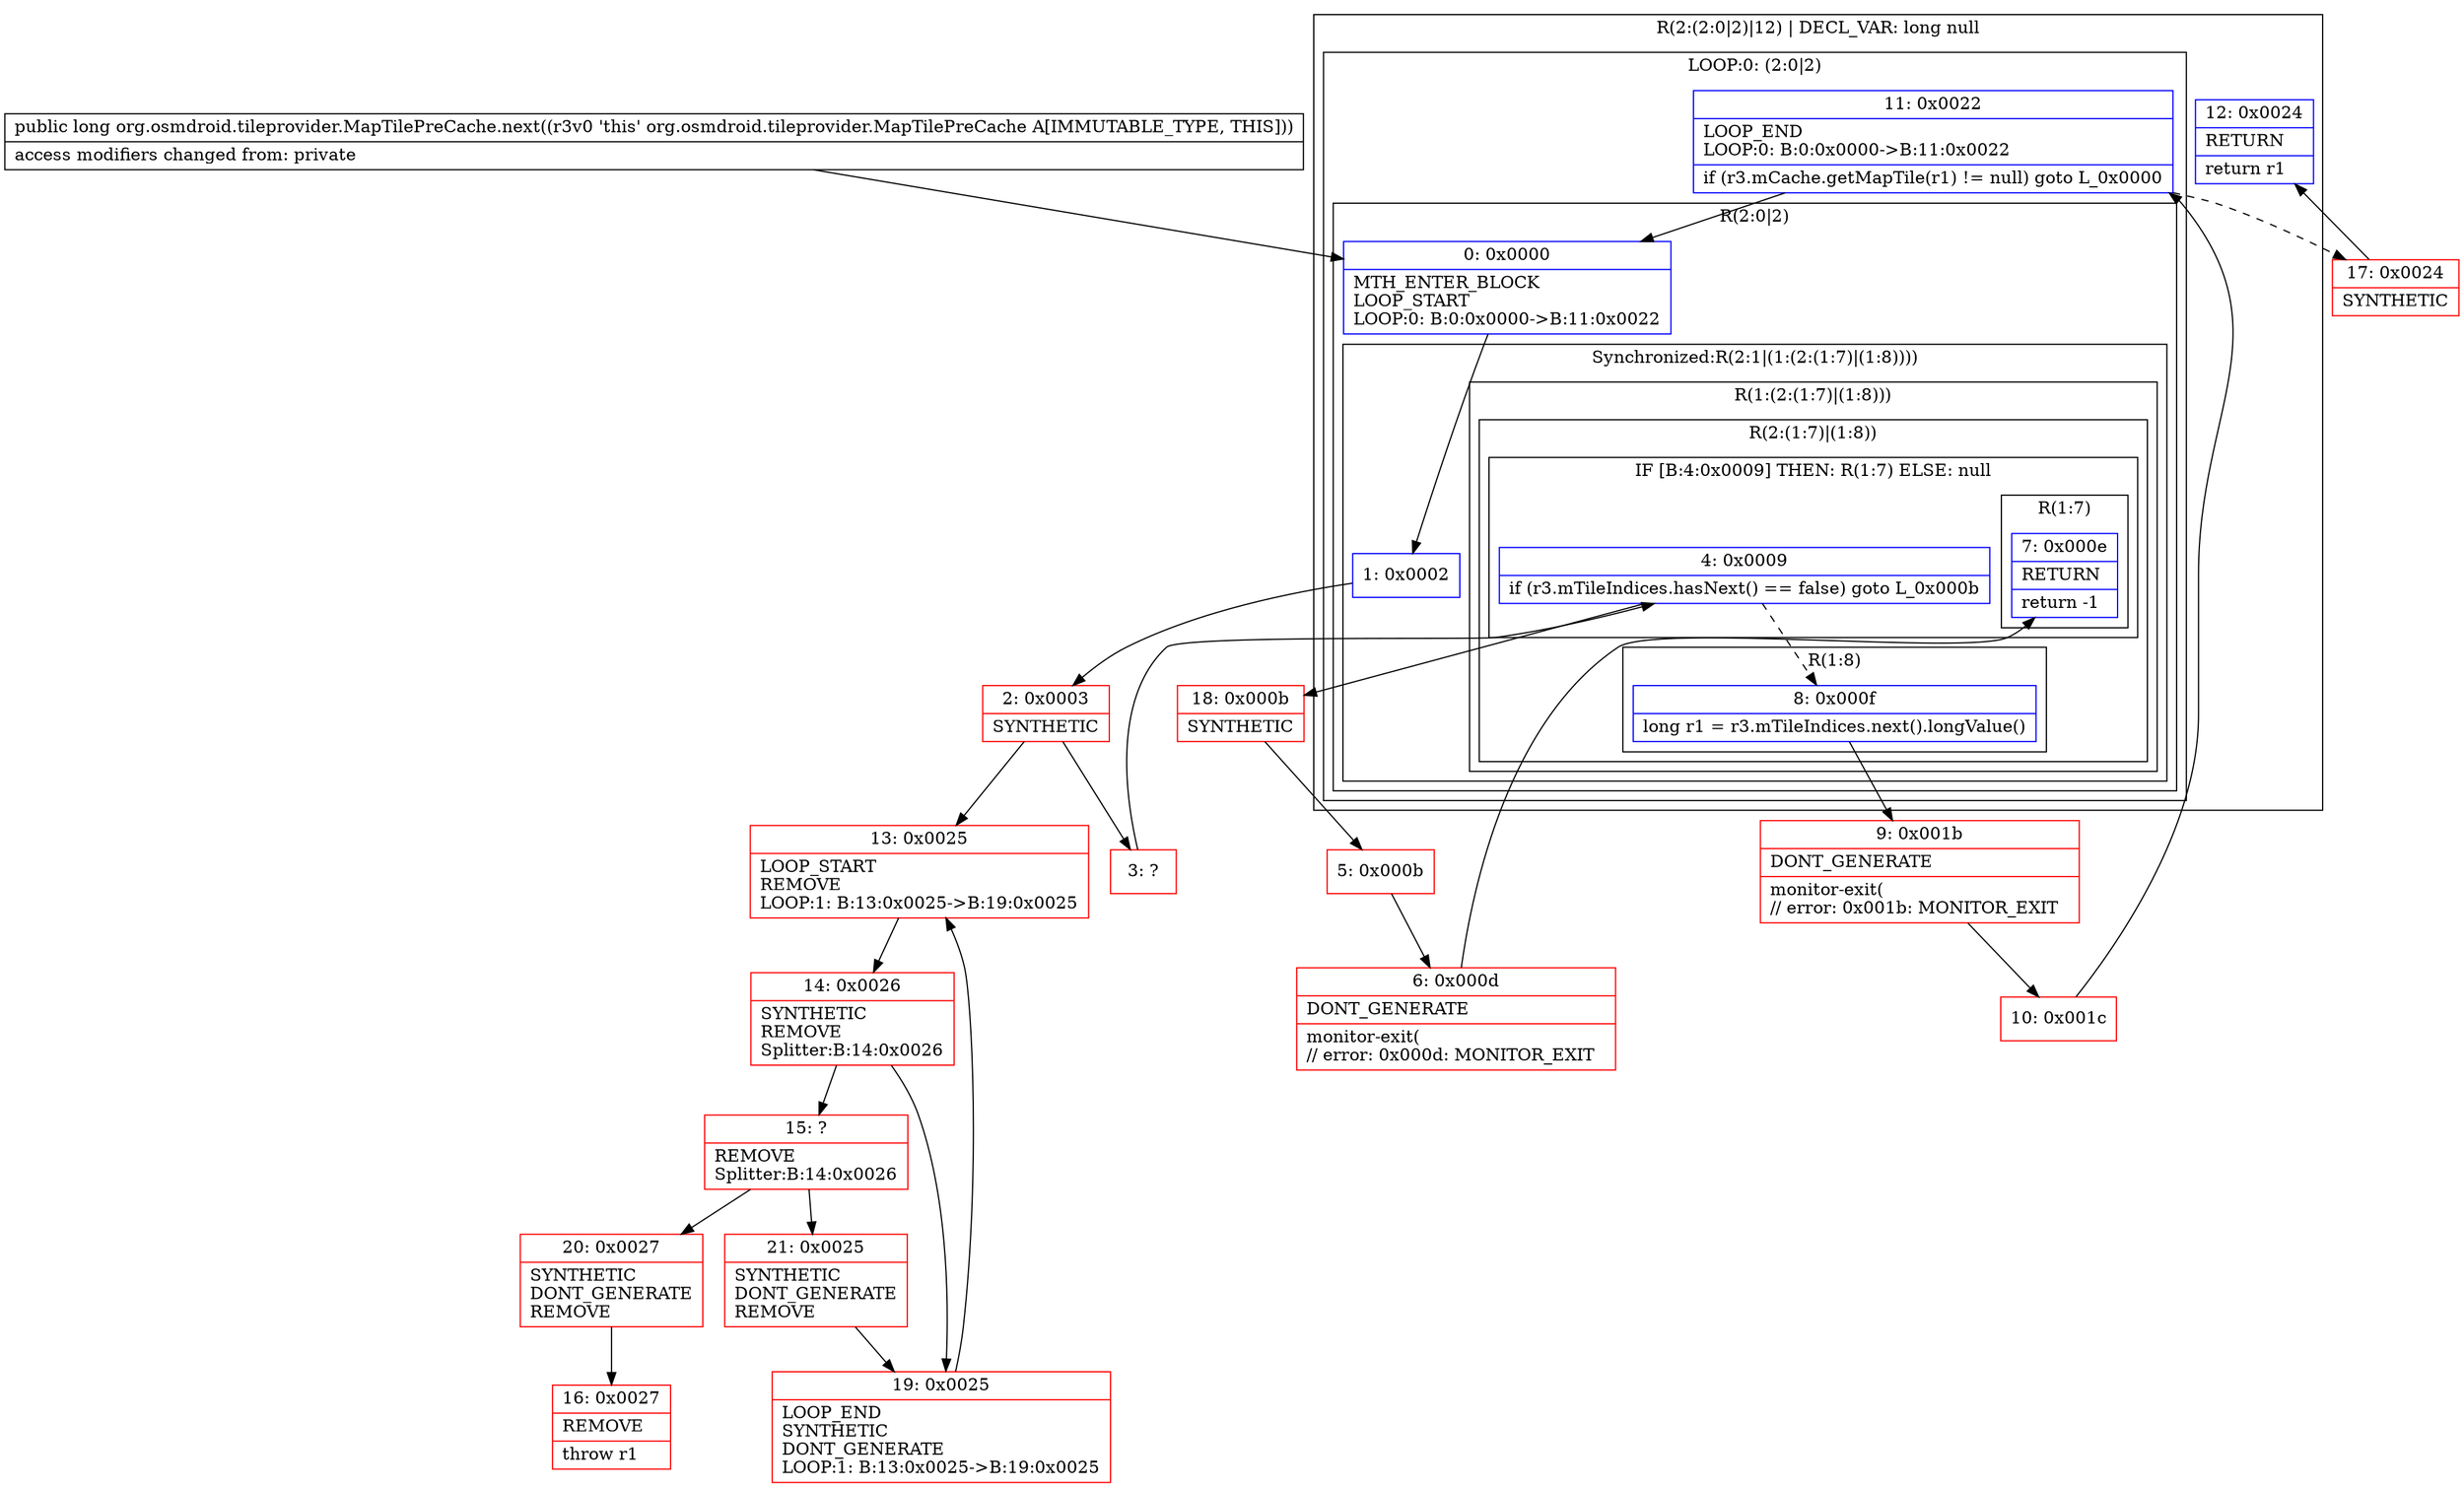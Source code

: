 digraph "CFG fororg.osmdroid.tileprovider.MapTilePreCache.next()J" {
subgraph cluster_Region_148085994 {
label = "R(2:(2:0|2)|12) | DECL_VAR: long null\l";
node [shape=record,color=blue];
subgraph cluster_LoopRegion_1127071782 {
label = "LOOP:0: (2:0|2)";
node [shape=record,color=blue];
Node_11 [shape=record,label="{11\:\ 0x0022|LOOP_END\lLOOP:0: B:0:0x0000\-\>B:11:0x0022\l|if (r3.mCache.getMapTile(r1) != null) goto L_0x0000\l}"];
subgraph cluster_Region_982630275 {
label = "R(2:0|2)";
node [shape=record,color=blue];
Node_0 [shape=record,label="{0\:\ 0x0000|MTH_ENTER_BLOCK\lLOOP_START\lLOOP:0: B:0:0x0000\-\>B:11:0x0022\l}"];
subgraph cluster_SynchronizedRegion_1076626819 {
label = "Synchronized:R(2:1|(1:(2:(1:7)|(1:8))))";
node [shape=record,color=blue];
Node_1 [shape=record,label="{1\:\ 0x0002}"];
subgraph cluster_Region_970216381 {
label = "R(1:(2:(1:7)|(1:8)))";
node [shape=record,color=blue];
subgraph cluster_Region_363186491 {
label = "R(2:(1:7)|(1:8))";
node [shape=record,color=blue];
subgraph cluster_IfRegion_587141547 {
label = "IF [B:4:0x0009] THEN: R(1:7) ELSE: null";
node [shape=record,color=blue];
Node_4 [shape=record,label="{4\:\ 0x0009|if (r3.mTileIndices.hasNext() == false) goto L_0x000b\l}"];
subgraph cluster_Region_39786602 {
label = "R(1:7)";
node [shape=record,color=blue];
Node_7 [shape=record,label="{7\:\ 0x000e|RETURN\l|return \-1\l}"];
}
}
subgraph cluster_Region_1765689490 {
label = "R(1:8)";
node [shape=record,color=blue];
Node_8 [shape=record,label="{8\:\ 0x000f|long r1 = r3.mTileIndices.next().longValue()\l}"];
}
}
}
}
}
}
Node_12 [shape=record,label="{12\:\ 0x0024|RETURN\l|return r1\l}"];
}
Node_2 [shape=record,color=red,label="{2\:\ 0x0003|SYNTHETIC\l}"];
Node_3 [shape=record,color=red,label="{3\:\ ?}"];
Node_5 [shape=record,color=red,label="{5\:\ 0x000b}"];
Node_6 [shape=record,color=red,label="{6\:\ 0x000d|DONT_GENERATE\l|monitor\-exit(\l\/\/ error: 0x000d: MONITOR_EXIT  \l}"];
Node_9 [shape=record,color=red,label="{9\:\ 0x001b|DONT_GENERATE\l|monitor\-exit(\l\/\/ error: 0x001b: MONITOR_EXIT  \l}"];
Node_10 [shape=record,color=red,label="{10\:\ 0x001c}"];
Node_13 [shape=record,color=red,label="{13\:\ 0x0025|LOOP_START\lREMOVE\lLOOP:1: B:13:0x0025\-\>B:19:0x0025\l}"];
Node_14 [shape=record,color=red,label="{14\:\ 0x0026|SYNTHETIC\lREMOVE\lSplitter:B:14:0x0026\l}"];
Node_15 [shape=record,color=red,label="{15\:\ ?|REMOVE\lSplitter:B:14:0x0026\l}"];
Node_16 [shape=record,color=red,label="{16\:\ 0x0027|REMOVE\l|throw r1\l}"];
Node_17 [shape=record,color=red,label="{17\:\ 0x0024|SYNTHETIC\l}"];
Node_18 [shape=record,color=red,label="{18\:\ 0x000b|SYNTHETIC\l}"];
Node_19 [shape=record,color=red,label="{19\:\ 0x0025|LOOP_END\lSYNTHETIC\lDONT_GENERATE\lLOOP:1: B:13:0x0025\-\>B:19:0x0025\l}"];
Node_20 [shape=record,color=red,label="{20\:\ 0x0027|SYNTHETIC\lDONT_GENERATE\lREMOVE\l}"];
Node_21 [shape=record,color=red,label="{21\:\ 0x0025|SYNTHETIC\lDONT_GENERATE\lREMOVE\l}"];
MethodNode[shape=record,label="{public long org.osmdroid.tileprovider.MapTilePreCache.next((r3v0 'this' org.osmdroid.tileprovider.MapTilePreCache A[IMMUTABLE_TYPE, THIS]))  | access modifiers changed from: private\l}"];
MethodNode -> Node_0;
Node_11 -> Node_0;
Node_11 -> Node_17[style=dashed];
Node_0 -> Node_1;
Node_1 -> Node_2;
Node_4 -> Node_8[style=dashed];
Node_4 -> Node_18;
Node_8 -> Node_9;
Node_2 -> Node_3;
Node_2 -> Node_13;
Node_3 -> Node_4;
Node_5 -> Node_6;
Node_6 -> Node_7;
Node_9 -> Node_10;
Node_10 -> Node_11;
Node_13 -> Node_14;
Node_14 -> Node_15;
Node_14 -> Node_19;
Node_15 -> Node_20;
Node_15 -> Node_21;
Node_17 -> Node_12;
Node_18 -> Node_5;
Node_19 -> Node_13;
Node_20 -> Node_16;
Node_21 -> Node_19;
}

